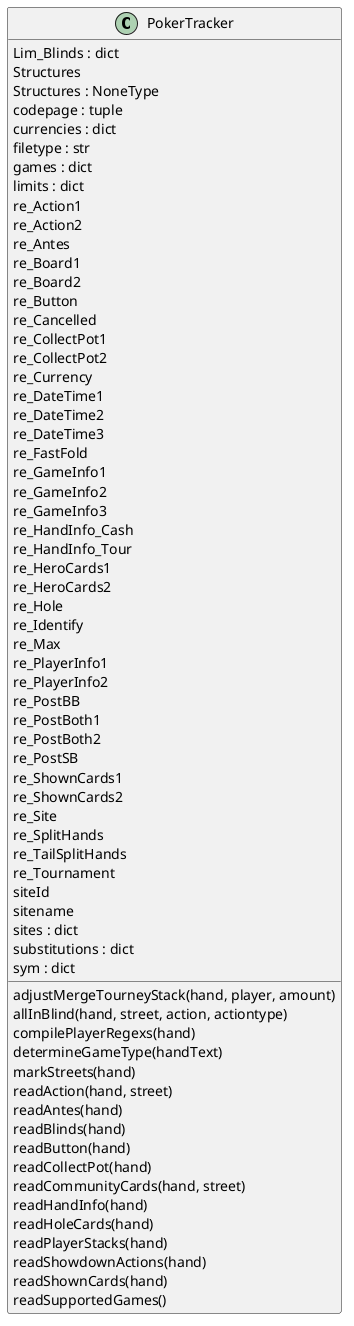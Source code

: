 @startuml classes
set namespaceSeparator none
class "PokerTracker" as PokerTrackerToFpdb.PokerTracker {
  Lim_Blinds : dict
  Structures
  Structures : NoneType
  codepage : tuple
  currencies : dict
  filetype : str
  games : dict
  limits : dict
  re_Action1
  re_Action2
  re_Antes
  re_Board1
  re_Board2
  re_Button
  re_Cancelled
  re_CollectPot1
  re_CollectPot2
  re_Currency
  re_DateTime1
  re_DateTime2
  re_DateTime3
  re_FastFold
  re_GameInfo1
  re_GameInfo2
  re_GameInfo3
  re_HandInfo_Cash
  re_HandInfo_Tour
  re_HeroCards1
  re_HeroCards2
  re_Hole
  re_Identify
  re_Max
  re_PlayerInfo1
  re_PlayerInfo2
  re_PostBB
  re_PostBoth1
  re_PostBoth2
  re_PostSB
  re_ShownCards1
  re_ShownCards2
  re_Site
  re_SplitHands
  re_TailSplitHands
  re_Tournament
  siteId
  sitename
  sites : dict
  substitutions : dict
  sym : dict
  adjustMergeTourneyStack(hand, player, amount)
  allInBlind(hand, street, action, actiontype)
  compilePlayerRegexs(hand)
  determineGameType(handText)
  markStreets(hand)
  readAction(hand, street)
  readAntes(hand)
  readBlinds(hand)
  readButton(hand)
  readCollectPot(hand)
  readCommunityCards(hand, street)
  readHandInfo(hand)
  readHoleCards(hand)
  readPlayerStacks(hand)
  readShowdownActions(hand)
  readShownCards(hand)
  readSupportedGames()
}
@enduml
